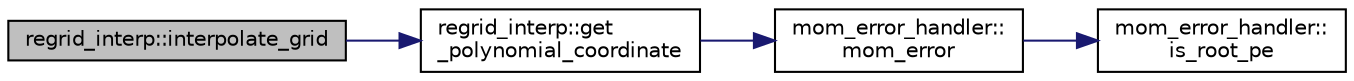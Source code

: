 digraph "regrid_interp::interpolate_grid"
{
 // INTERACTIVE_SVG=YES
  edge [fontname="Helvetica",fontsize="10",labelfontname="Helvetica",labelfontsize="10"];
  node [fontname="Helvetica",fontsize="10",shape=record];
  rankdir="LR";
  Node49 [label="regrid_interp::interpolate_grid",height=0.2,width=0.4,color="black", fillcolor="grey75", style="filled", fontcolor="black"];
  Node49 -> Node50 [color="midnightblue",fontsize="10",style="solid",fontname="Helvetica"];
  Node50 [label="regrid_interp::get\l_polynomial_coordinate",height=0.2,width=0.4,color="black", fillcolor="white", style="filled",URL="$namespaceregrid__interp.html#a0ae520ac9674328daa213879c8ffaff8",tooltip="Given a target value, find corresponding coordinate for given polynomial. "];
  Node50 -> Node51 [color="midnightblue",fontsize="10",style="solid",fontname="Helvetica"];
  Node51 [label="mom_error_handler::\lmom_error",height=0.2,width=0.4,color="black", fillcolor="white", style="filled",URL="$namespacemom__error__handler.html#a460cfb79a06c29fc249952c2a3710d67"];
  Node51 -> Node52 [color="midnightblue",fontsize="10",style="solid",fontname="Helvetica"];
  Node52 [label="mom_error_handler::\lis_root_pe",height=0.2,width=0.4,color="black", fillcolor="white", style="filled",URL="$namespacemom__error__handler.html#ad5f00a53059c72fe2332d1436c80ca71"];
}
